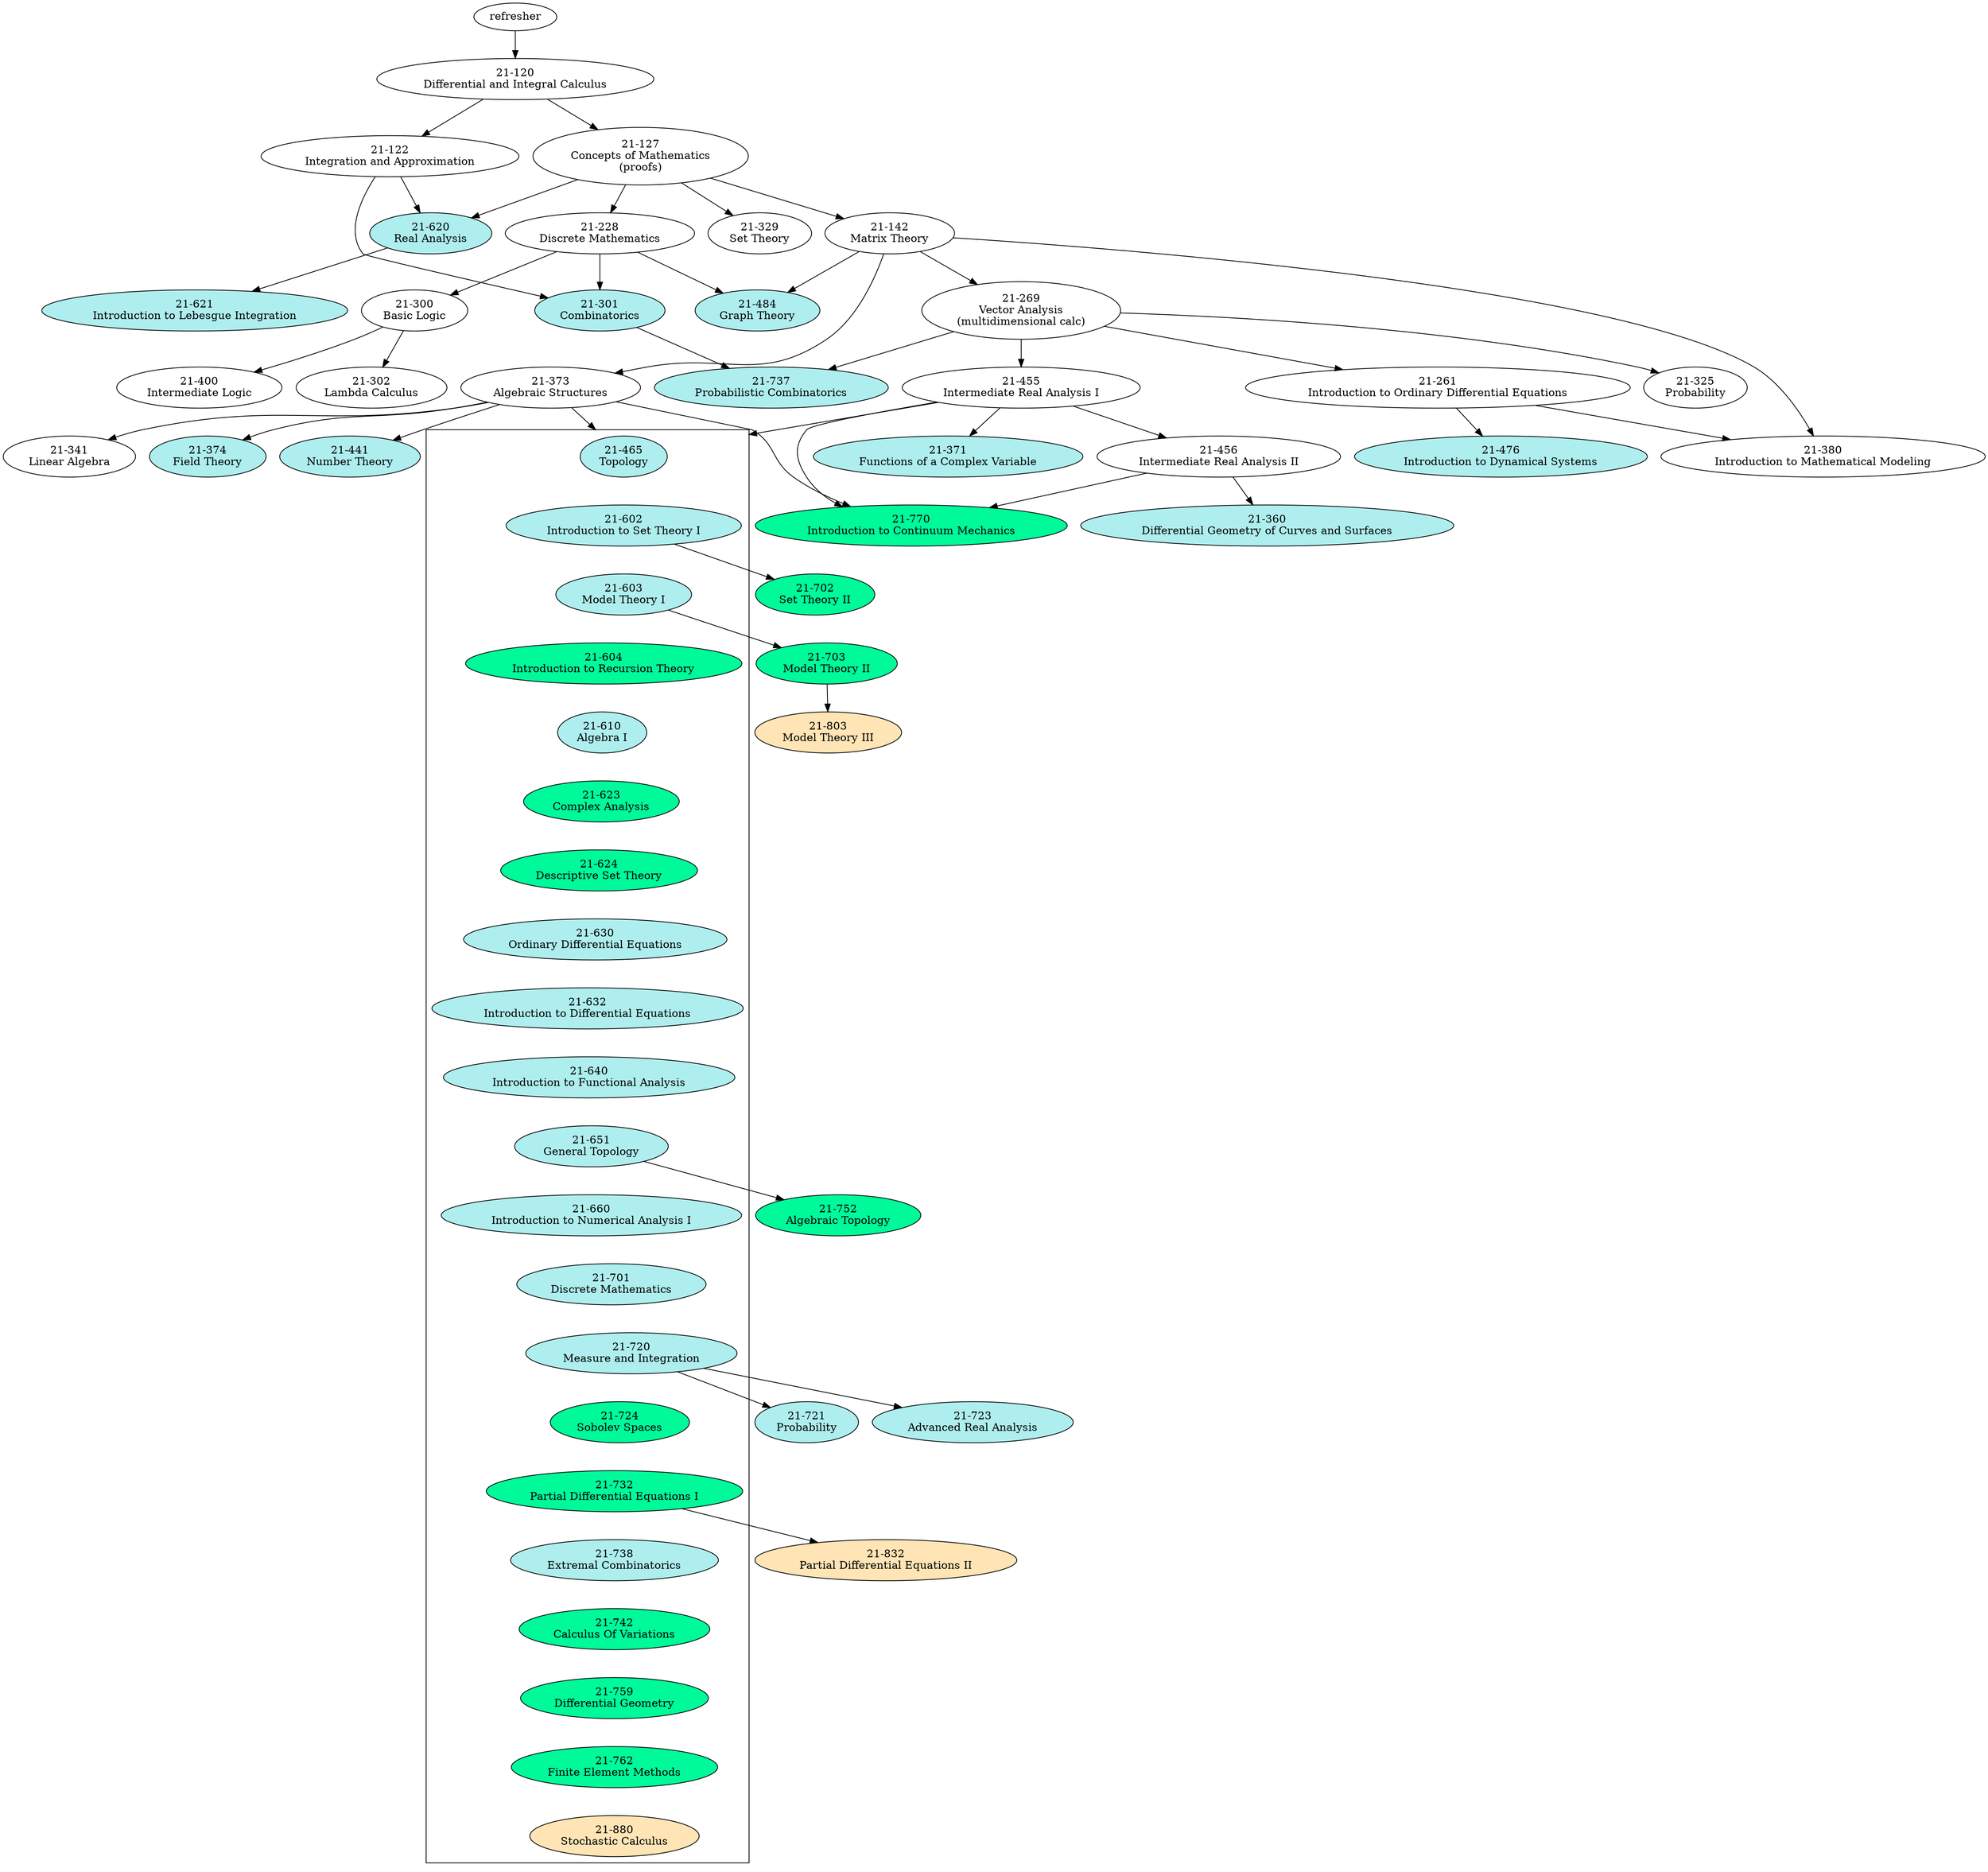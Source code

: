 digraph prereqs {
    /*
    CMU math courses I think might be interesting to learn: 
        http://coursecatalog.web.cmu.edu/schools-colleges/melloncollegeofscience/departmentofmathematicalsciences/#coursestext
        contains more, but not listed in catalog: https://www.cmu.edu/math/grad/courses.html
    
    Focus is mostly on pure math rather than statistics, operations or finance
    
    Visualized using https://dreampuf.github.io/GraphvizOnline
    
    Notes:
        - Commented out edges are redundant due to prereq path
    
    Color scheme:
        - Black / no fill: undergraduate
        - PaleTurquoise: undergraduate => graduate transition (aka advanced undgrad math electives)
        - MediumSpringGreen: graduate
        - Moccasin: doctoral
    */
    compound=true;
    refresher [label="refresher"]
    
    n120 [label="21-120\nDifferential and Integral Calculus"]
    refresher -> n120
    
    n122 [label="21-122\nIntegration and Approximation"]
    n120 -> n122
    
    n127 [label="21-127\nConcepts of Mathematics\n(proofs)"]
    n120 -> n127
    
    n228 [label="21-228\nDiscrete Mathematics"]
    n127 -> n228
    
    n300 [label="21-300\nBasic Logic"]
    n228 -> n300
    
    n302 [label="21-302\nLambda Calculus"]
    n300 -> n302
    
    n242 [label="21-142\nMatrix Theory"]
    n127 -> n242
    
    n269 [label="21-269\nVector Analysis\n(multidimensional calc)"]
    n242 -> n269
    
    n261 [label="21-261\nIntroduction to Ordinary Differential Equations"]
    n269 -> n261
    
    n325 [label="21-325\nProbability"]
    n269 -> n325
    
    n329 [label="21-329\nSet Theory"]
    n127 -> n329
    
    n373 [label="21-373\nAlgebraic Structures"]
    // n127 -> n373
    n242 -> n373
    
    n341 [label="21-341\nLinear Algebra"]
    n373 -> n341
    // n242 -> n341
    
    n455 [label="21-455\nIntermediate Real Analysis I"]
    n269 -> n455
    
    n456 [label="21-456\nIntermediate Real Analysis II"]
    n455 -> n456
    
    n301 [label="21-301\nCombinatorics", style=filled, fillcolor=PaleTurquoise]
    n122 -> n301
    n228 -> n301
    
    n360 [label="21-360\nDifferential Geometry of Curves and Surfaces", style=filled, fillcolor=PaleTurquoise]
    // n269 -> n360
    n456 -> n360
    
    n371 [label="21-371\nFunctions of a Complex Variable", style=filled, fillcolor=PaleTurquoise]
    n455 -> n371
    // n269 -> n371
    
    n374 [label="21-374\nField Theory", style=filled, fillcolor=PaleTurquoise]
    n373 -> n374
    
    n380 [label="21-380\nIntroduction to Mathematical Modeling"]
    n242 -> n380
    n261 -> n380
    
    n400 [label="21-400\nIntermediate Logic"]
    n300 -> n400
    
    n441 [label="21-441\nNumber Theory", style=filled, fillcolor=PaleTurquoise]
    // n242 -> n441
    n373 -> n441
    
    n476 [label="21-476\nIntroduction to Dynamical Systems", style=filled, fillcolor=PaleTurquoise]
    // n242 -> n476
    n261 -> n476
    
    n484 [label="21-484\nGraph Theory", style=filled, fillcolor=PaleTurquoise]
    n228 -> n484
    n242 -> n484
    
    n620 [label="21-620\nReal Analysis", style=filled, fillcolor=PaleTurquoise]
    n127 -> n620
    n122 -> n620
    
    n621 [label="21-621\nIntroduction to Lebesgue Integration", style=filled, fillcolor=PaleTurquoise]
    n620 -> n621
    
    
    subgraph cluster_n373_n455 {
        compound=true;
        rankdir="TB";
        edge[style=invis];
        
        n465 [label="21-465\nTopology", style=filled, fillcolor=PaleTurquoise]

        n602 [label="21-602\nIntroduction to Set Theory I", style=filled, fillcolor=PaleTurquoise]
    
        n603 [label="21-603\nModel Theory I", style=filled, fillcolor=PaleTurquoise]
        
        n604 [label="21-604\nIntroduction to Recursion Theory", style=filled, fillcolor=MediumSpringGreen]
        
        n610 [label="21-610\nAlgebra I", style=filled, fillcolor=PaleTurquoise]
        
        n623 [label="21-623\nComplex Analysis", style=filled, fillcolor=MediumSpringGreen]
        
        n624 [label="21-624\nDescriptive Set Theory", style=filled, fillcolor=MediumSpringGreen]
        
        n630 [label="21-630\nOrdinary Differential Equations", style=filled, fillcolor=PaleTurquoise]
    
        n632 [label="21-632\nIntroduction to Differential Equations", style=filled, fillcolor=PaleTurquoise]
        
        n640 [label="21-640\nIntroduction to Functional Analysis", style=filled, fillcolor=PaleTurquoise]
        
        n651 [label="21-651\nGeneral Topology", style=filled, fillcolor=PaleTurquoise]
        
        n660 [label="21-660\nIntroduction to Numerical Analysis I", style=filled, fillcolor=PaleTurquoise]
        
        n701 [label="21-701\nDiscrete Mathematics", style=filled, fillcolor=PaleTurquoise]
        
        n720 [label="21-720\nMeasure and Integration", style=filled, fillcolor=PaleTurquoise]
        
        n724 [label="21-724\nSobolev Spaces", style=filled, fillcolor=MediumSpringGreen]
        
        n732 [label="21-732\nPartial Differential Equations I", style=filled, fillcolor=MediumSpringGreen]
        
        n738 [label="21-738\nExtremal Combinatorics", style=filled, fillcolor=PaleTurquoise]
        
        n742 [label="21-742\nCalculus Of Variations", style=filled, fillcolor=MediumSpringGreen]
        
        n759 [label="21-759\nDifferential Geometry", style=filled, fillcolor=MediumSpringGreen]
        
        n762 [label="21-762\nFinite Element Methods", style=filled, fillcolor=MediumSpringGreen]
        
        n880 [label="21-880\nStochastic Calculus", style=filled, fillcolor=Moccasin]
        
        n465 -> n602 -> n603 -> n604 -> n610 -> n623 -> n624 -> n630 -> n632 -> n640
        n640 -> n651 -> n660 -> n701
        n701 -> n720 -> n724 -> n732 -> n738 -> n742 -> n759 -> n762 -> n880
        
    }
    
    n455 -> n465 [lhead="cluster_n373_n455"]
    n373 -> n465 [lhead="cluster_n373_n455"]
    
    n702 [label="21-702\nSet Theory II", style=filled, fillcolor=MediumSpringGreen]
    n602 -> n702
    
    n703 [label="21-703\nModel Theory II", style=filled, fillcolor=MediumSpringGreen]
    n603 -> n703
    
    n721 [label="21-721\nProbability", style=filled, fillcolor=PaleTurquoise]
    n720 -> n721
    
    n723 [label="21-723\nAdvanced Real Analysis", style=filled, fillcolor=PaleTurquoise]
    n720 -> n723
    
    n737 [label="21-737\nProbabilistic Combinatorics", style=filled, fillcolor=PaleTurquoise]
    n301 -> n737
    n269 -> n737
    
    n752 [label="21-752\nAlgebraic Topology", style=filled, fillcolor=MediumSpringGreen]
    n651 -> n752
    
    n770 [label="21-770\nIntroduction to Continuum Mechanics", style=filled, fillcolor=MediumSpringGreen]
    n455 -> n770
    n373 -> n770
    n456 -> n770
    
    n803 [label="21-803\nModel Theory III", style=filled, fillcolor=Moccasin]
    n703 -> n803
    
    n832 [label="21-832\nPartial Differential Equations II", style=filled, fillcolor=Moccasin]
    n732 -> n832
    
}
